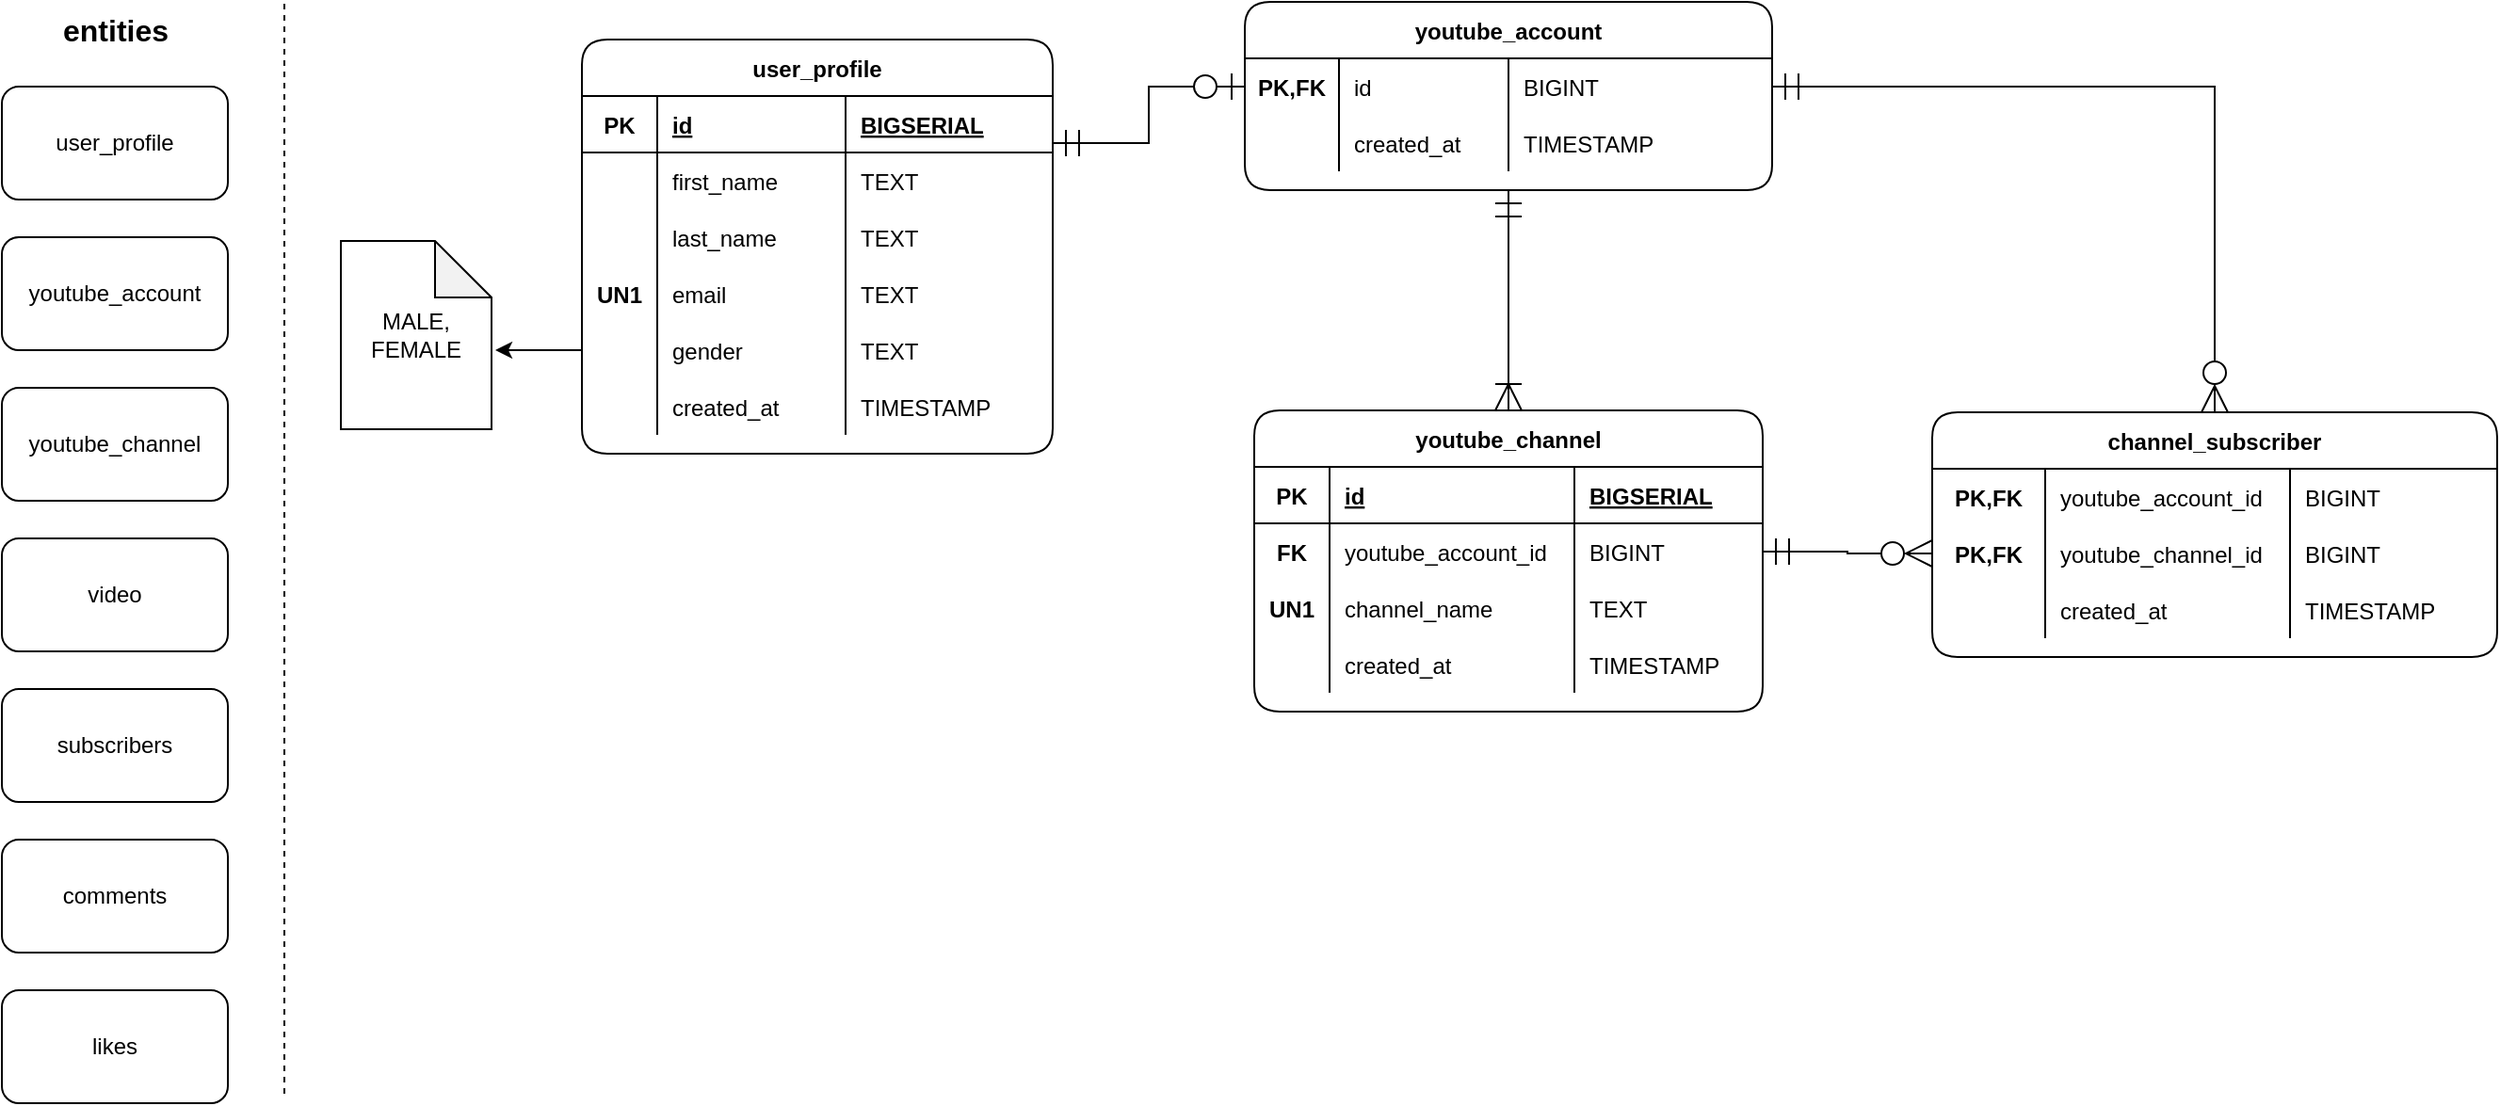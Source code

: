 <mxfile version="20.2.5" type="github">
  <diagram id="eFtW5oq1gpHwAF29WDRR" name="Page-1">
    <mxGraphModel dx="1169" dy="461" grid="1" gridSize="10" guides="1" tooltips="1" connect="1" arrows="1" fold="1" page="1" pageScale="1" pageWidth="1600" pageHeight="900" math="0" shadow="0">
      <root>
        <mxCell id="0" />
        <mxCell id="1" parent="0" />
        <mxCell id="JOb6aWaL7JN_0PUjgCRg-1" value="user_profile" style="rounded=1;whiteSpace=wrap;html=1;" parent="1" vertex="1">
          <mxGeometry x="90" y="125" width="120" height="60" as="geometry" />
        </mxCell>
        <mxCell id="JOb6aWaL7JN_0PUjgCRg-2" value="youtube_account" style="rounded=1;whiteSpace=wrap;html=1;" parent="1" vertex="1">
          <mxGeometry x="90" y="205" width="120" height="60" as="geometry" />
        </mxCell>
        <mxCell id="JOb6aWaL7JN_0PUjgCRg-3" value="video" style="rounded=1;whiteSpace=wrap;html=1;" parent="1" vertex="1">
          <mxGeometry x="90" y="365" width="120" height="60" as="geometry" />
        </mxCell>
        <mxCell id="JOb6aWaL7JN_0PUjgCRg-4" value="subscribers" style="rounded=1;whiteSpace=wrap;html=1;" parent="1" vertex="1">
          <mxGeometry x="90" y="445" width="120" height="60" as="geometry" />
        </mxCell>
        <mxCell id="JOb6aWaL7JN_0PUjgCRg-5" value="youtube_channel" style="rounded=1;whiteSpace=wrap;html=1;" parent="1" vertex="1">
          <mxGeometry x="90" y="285" width="120" height="60" as="geometry" />
        </mxCell>
        <mxCell id="JOb6aWaL7JN_0PUjgCRg-6" value="comments" style="rounded=1;whiteSpace=wrap;html=1;" parent="1" vertex="1">
          <mxGeometry x="90" y="525" width="120" height="60" as="geometry" />
        </mxCell>
        <mxCell id="JOb6aWaL7JN_0PUjgCRg-7" value="likes" style="rounded=1;whiteSpace=wrap;html=1;" parent="1" vertex="1">
          <mxGeometry x="90" y="605" width="120" height="60" as="geometry" />
        </mxCell>
        <mxCell id="Hj8FZ2WXCeCT6SRPrueF-60" style="edgeStyle=orthogonalEdgeStyle;rounded=0;orthogonalLoop=1;jettySize=auto;html=1;exitX=1;exitY=0.25;exitDx=0;exitDy=0;entryX=0;entryY=0.5;entryDx=0;entryDy=0;fontSize=16;endArrow=ERzeroToOne;endFill=0;endSize=12;startArrow=ERmandOne;startFill=0;startSize=12;" parent="1" source="YINjkbPmLHi7bDMA8t4P-1" target="Hj8FZ2WXCeCT6SRPrueF-20" edge="1">
          <mxGeometry relative="1" as="geometry" />
        </mxCell>
        <mxCell id="YINjkbPmLHi7bDMA8t4P-1" value="user_profile" style="shape=table;startSize=30;container=1;collapsible=1;childLayout=tableLayout;fixedRows=1;rowLines=0;fontStyle=1;align=center;resizeLast=1;rounded=1;swimlaneLine=1;" parent="1" vertex="1">
          <mxGeometry x="398" y="100" width="250" height="220" as="geometry" />
        </mxCell>
        <mxCell id="YINjkbPmLHi7bDMA8t4P-2" value="" style="shape=tableRow;horizontal=0;startSize=0;swimlaneHead=0;swimlaneBody=0;fillColor=none;collapsible=0;dropTarget=0;points=[[0,0.5],[1,0.5]];portConstraint=eastwest;top=0;left=0;right=0;bottom=1;" parent="YINjkbPmLHi7bDMA8t4P-1" vertex="1">
          <mxGeometry y="30" width="250" height="30" as="geometry" />
        </mxCell>
        <mxCell id="YINjkbPmLHi7bDMA8t4P-3" value="PK" style="shape=partialRectangle;connectable=0;fillColor=none;top=0;left=0;bottom=0;right=0;fontStyle=1;overflow=hidden;" parent="YINjkbPmLHi7bDMA8t4P-2" vertex="1">
          <mxGeometry width="40" height="30" as="geometry">
            <mxRectangle width="40" height="30" as="alternateBounds" />
          </mxGeometry>
        </mxCell>
        <mxCell id="YINjkbPmLHi7bDMA8t4P-4" value="id" style="shape=partialRectangle;connectable=0;fillColor=none;top=0;left=0;bottom=0;right=0;align=left;spacingLeft=6;fontStyle=5;overflow=hidden;" parent="YINjkbPmLHi7bDMA8t4P-2" vertex="1">
          <mxGeometry x="40" width="100" height="30" as="geometry">
            <mxRectangle width="100" height="30" as="alternateBounds" />
          </mxGeometry>
        </mxCell>
        <mxCell id="YINjkbPmLHi7bDMA8t4P-20" value="BIGSERIAL" style="shape=partialRectangle;connectable=0;fillColor=none;top=0;left=0;bottom=0;right=0;align=left;spacingLeft=6;fontStyle=5;overflow=hidden;" parent="YINjkbPmLHi7bDMA8t4P-2" vertex="1">
          <mxGeometry x="140" width="110" height="30" as="geometry">
            <mxRectangle width="110" height="30" as="alternateBounds" />
          </mxGeometry>
        </mxCell>
        <mxCell id="YINjkbPmLHi7bDMA8t4P-5" value="" style="shape=tableRow;horizontal=0;startSize=0;swimlaneHead=0;swimlaneBody=0;fillColor=none;collapsible=0;dropTarget=0;points=[[0,0.5],[1,0.5]];portConstraint=eastwest;top=0;left=0;right=0;bottom=0;" parent="YINjkbPmLHi7bDMA8t4P-1" vertex="1">
          <mxGeometry y="60" width="250" height="30" as="geometry" />
        </mxCell>
        <mxCell id="YINjkbPmLHi7bDMA8t4P-6" value="" style="shape=partialRectangle;connectable=0;fillColor=none;top=0;left=0;bottom=0;right=0;editable=1;overflow=hidden;" parent="YINjkbPmLHi7bDMA8t4P-5" vertex="1">
          <mxGeometry width="40" height="30" as="geometry">
            <mxRectangle width="40" height="30" as="alternateBounds" />
          </mxGeometry>
        </mxCell>
        <mxCell id="YINjkbPmLHi7bDMA8t4P-7" value="first_name" style="shape=partialRectangle;connectable=0;fillColor=none;top=0;left=0;bottom=0;right=0;align=left;spacingLeft=6;overflow=hidden;" parent="YINjkbPmLHi7bDMA8t4P-5" vertex="1">
          <mxGeometry x="40" width="100" height="30" as="geometry">
            <mxRectangle width="100" height="30" as="alternateBounds" />
          </mxGeometry>
        </mxCell>
        <mxCell id="YINjkbPmLHi7bDMA8t4P-21" value="TEXT" style="shape=partialRectangle;connectable=0;fillColor=none;top=0;left=0;bottom=0;right=0;align=left;spacingLeft=6;overflow=hidden;" parent="YINjkbPmLHi7bDMA8t4P-5" vertex="1">
          <mxGeometry x="140" width="110" height="30" as="geometry">
            <mxRectangle width="110" height="30" as="alternateBounds" />
          </mxGeometry>
        </mxCell>
        <mxCell id="YINjkbPmLHi7bDMA8t4P-8" value="" style="shape=tableRow;horizontal=0;startSize=0;swimlaneHead=0;swimlaneBody=0;fillColor=none;collapsible=0;dropTarget=0;points=[[0,0.5],[1,0.5]];portConstraint=eastwest;top=0;left=0;right=0;bottom=0;" parent="YINjkbPmLHi7bDMA8t4P-1" vertex="1">
          <mxGeometry y="90" width="250" height="30" as="geometry" />
        </mxCell>
        <mxCell id="YINjkbPmLHi7bDMA8t4P-9" value="" style="shape=partialRectangle;connectable=0;fillColor=none;top=0;left=0;bottom=0;right=0;editable=1;overflow=hidden;" parent="YINjkbPmLHi7bDMA8t4P-8" vertex="1">
          <mxGeometry width="40" height="30" as="geometry">
            <mxRectangle width="40" height="30" as="alternateBounds" />
          </mxGeometry>
        </mxCell>
        <mxCell id="YINjkbPmLHi7bDMA8t4P-10" value="last_name" style="shape=partialRectangle;connectable=0;fillColor=none;top=0;left=0;bottom=0;right=0;align=left;spacingLeft=6;overflow=hidden;" parent="YINjkbPmLHi7bDMA8t4P-8" vertex="1">
          <mxGeometry x="40" width="100" height="30" as="geometry">
            <mxRectangle width="100" height="30" as="alternateBounds" />
          </mxGeometry>
        </mxCell>
        <mxCell id="YINjkbPmLHi7bDMA8t4P-22" value="TEXT" style="shape=partialRectangle;connectable=0;fillColor=none;top=0;left=0;bottom=0;right=0;align=left;spacingLeft=6;overflow=hidden;" parent="YINjkbPmLHi7bDMA8t4P-8" vertex="1">
          <mxGeometry x="140" width="110" height="30" as="geometry">
            <mxRectangle width="110" height="30" as="alternateBounds" />
          </mxGeometry>
        </mxCell>
        <mxCell id="YINjkbPmLHi7bDMA8t4P-11" value="" style="shape=tableRow;horizontal=0;startSize=0;swimlaneHead=0;swimlaneBody=0;fillColor=none;collapsible=0;dropTarget=0;points=[[0,0.5],[1,0.5]];portConstraint=eastwest;top=0;left=0;right=0;bottom=0;" parent="YINjkbPmLHi7bDMA8t4P-1" vertex="1">
          <mxGeometry y="120" width="250" height="30" as="geometry" />
        </mxCell>
        <mxCell id="YINjkbPmLHi7bDMA8t4P-12" value="UN1" style="shape=partialRectangle;connectable=0;fillColor=none;top=0;left=0;bottom=0;right=0;editable=1;overflow=hidden;fontStyle=1" parent="YINjkbPmLHi7bDMA8t4P-11" vertex="1">
          <mxGeometry width="40" height="30" as="geometry">
            <mxRectangle width="40" height="30" as="alternateBounds" />
          </mxGeometry>
        </mxCell>
        <mxCell id="YINjkbPmLHi7bDMA8t4P-13" value="email" style="shape=partialRectangle;connectable=0;fillColor=none;top=0;left=0;bottom=0;right=0;align=left;spacingLeft=6;overflow=hidden;" parent="YINjkbPmLHi7bDMA8t4P-11" vertex="1">
          <mxGeometry x="40" width="100" height="30" as="geometry">
            <mxRectangle width="100" height="30" as="alternateBounds" />
          </mxGeometry>
        </mxCell>
        <mxCell id="YINjkbPmLHi7bDMA8t4P-23" value="TEXT" style="shape=partialRectangle;connectable=0;fillColor=none;top=0;left=0;bottom=0;right=0;align=left;spacingLeft=6;overflow=hidden;" parent="YINjkbPmLHi7bDMA8t4P-11" vertex="1">
          <mxGeometry x="140" width="110" height="30" as="geometry">
            <mxRectangle width="110" height="30" as="alternateBounds" />
          </mxGeometry>
        </mxCell>
        <mxCell id="YINjkbPmLHi7bDMA8t4P-14" style="shape=tableRow;horizontal=0;startSize=0;swimlaneHead=0;swimlaneBody=0;fillColor=none;collapsible=0;dropTarget=0;points=[[0,0.5],[1,0.5]];portConstraint=eastwest;top=0;left=0;right=0;bottom=0;" parent="YINjkbPmLHi7bDMA8t4P-1" vertex="1">
          <mxGeometry y="150" width="250" height="30" as="geometry" />
        </mxCell>
        <mxCell id="YINjkbPmLHi7bDMA8t4P-15" style="shape=partialRectangle;connectable=0;fillColor=none;top=0;left=0;bottom=0;right=0;editable=1;overflow=hidden;" parent="YINjkbPmLHi7bDMA8t4P-14" vertex="1">
          <mxGeometry width="40" height="30" as="geometry">
            <mxRectangle width="40" height="30" as="alternateBounds" />
          </mxGeometry>
        </mxCell>
        <mxCell id="YINjkbPmLHi7bDMA8t4P-16" value="gender" style="shape=partialRectangle;connectable=0;fillColor=none;top=0;left=0;bottom=0;right=0;align=left;spacingLeft=6;overflow=hidden;" parent="YINjkbPmLHi7bDMA8t4P-14" vertex="1">
          <mxGeometry x="40" width="100" height="30" as="geometry">
            <mxRectangle width="100" height="30" as="alternateBounds" />
          </mxGeometry>
        </mxCell>
        <mxCell id="YINjkbPmLHi7bDMA8t4P-24" value="TEXT" style="shape=partialRectangle;connectable=0;fillColor=none;top=0;left=0;bottom=0;right=0;align=left;spacingLeft=6;overflow=hidden;" parent="YINjkbPmLHi7bDMA8t4P-14" vertex="1">
          <mxGeometry x="140" width="110" height="30" as="geometry">
            <mxRectangle width="110" height="30" as="alternateBounds" />
          </mxGeometry>
        </mxCell>
        <mxCell id="YINjkbPmLHi7bDMA8t4P-17" style="shape=tableRow;horizontal=0;startSize=0;swimlaneHead=0;swimlaneBody=0;fillColor=none;collapsible=0;dropTarget=0;points=[[0,0.5],[1,0.5]];portConstraint=eastwest;top=0;left=0;right=0;bottom=0;" parent="YINjkbPmLHi7bDMA8t4P-1" vertex="1">
          <mxGeometry y="180" width="250" height="30" as="geometry" />
        </mxCell>
        <mxCell id="YINjkbPmLHi7bDMA8t4P-18" style="shape=partialRectangle;connectable=0;fillColor=none;top=0;left=0;bottom=0;right=0;editable=1;overflow=hidden;" parent="YINjkbPmLHi7bDMA8t4P-17" vertex="1">
          <mxGeometry width="40" height="30" as="geometry">
            <mxRectangle width="40" height="30" as="alternateBounds" />
          </mxGeometry>
        </mxCell>
        <mxCell id="YINjkbPmLHi7bDMA8t4P-19" value="created_at" style="shape=partialRectangle;connectable=0;fillColor=none;top=0;left=0;bottom=0;right=0;align=left;spacingLeft=6;overflow=hidden;" parent="YINjkbPmLHi7bDMA8t4P-17" vertex="1">
          <mxGeometry x="40" width="100" height="30" as="geometry">
            <mxRectangle width="100" height="30" as="alternateBounds" />
          </mxGeometry>
        </mxCell>
        <mxCell id="YINjkbPmLHi7bDMA8t4P-25" value="TIMESTAMP" style="shape=partialRectangle;connectable=0;fillColor=none;top=0;left=0;bottom=0;right=0;align=left;spacingLeft=6;overflow=hidden;" parent="YINjkbPmLHi7bDMA8t4P-17" vertex="1">
          <mxGeometry x="140" width="110" height="30" as="geometry">
            <mxRectangle width="110" height="30" as="alternateBounds" />
          </mxGeometry>
        </mxCell>
        <mxCell id="YINjkbPmLHi7bDMA8t4P-26" value="&lt;div&gt;MALE,&lt;/div&gt;&lt;div&gt;FEMALE&lt;br&gt;&lt;/div&gt;" style="shape=note;whiteSpace=wrap;html=1;backgroundOutline=1;darkOpacity=0.05;rounded=1;" parent="1" vertex="1">
          <mxGeometry x="270" y="207" width="80" height="100" as="geometry" />
        </mxCell>
        <mxCell id="YINjkbPmLHi7bDMA8t4P-27" value="" style="endArrow=classic;html=1;rounded=0;entryX=1.025;entryY=0.58;entryDx=0;entryDy=0;entryPerimeter=0;" parent="1" source="YINjkbPmLHi7bDMA8t4P-14" target="YINjkbPmLHi7bDMA8t4P-26" edge="1">
          <mxGeometry width="50" height="50" relative="1" as="geometry">
            <mxPoint x="350" y="320" as="sourcePoint" />
            <mxPoint x="400" y="270" as="targetPoint" />
          </mxGeometry>
        </mxCell>
        <mxCell id="YINjkbPmLHi7bDMA8t4P-28" value="" style="endArrow=none;dashed=1;html=1;rounded=0;" parent="1" edge="1">
          <mxGeometry width="50" height="50" relative="1" as="geometry">
            <mxPoint x="240" y="660" as="sourcePoint" />
            <mxPoint x="240" y="80" as="targetPoint" />
          </mxGeometry>
        </mxCell>
        <mxCell id="Hj8FZ2WXCeCT6SRPrueF-1" value="&lt;div style=&quot;font-size: 16px;&quot;&gt;entities&lt;/div&gt;" style="text;html=1;align=center;verticalAlign=middle;resizable=0;points=[];autosize=1;strokeColor=none;fillColor=none;fontSize=16;fontStyle=1" parent="1" vertex="1">
          <mxGeometry x="110" y="80" width="80" height="30" as="geometry" />
        </mxCell>
        <mxCell id="6Z4noTkMlqAVgOsUJ6EN-1" style="edgeStyle=orthogonalEdgeStyle;rounded=0;orthogonalLoop=1;jettySize=auto;html=1;exitX=0.5;exitY=1;exitDx=0;exitDy=0;entryX=0.5;entryY=0;entryDx=0;entryDy=0;endArrow=ERoneToMany;endFill=0;startArrow=ERmandOne;startFill=0;endSize=12;startSize=12;" edge="1" parent="1" source="Hj8FZ2WXCeCT6SRPrueF-15" target="Hj8FZ2WXCeCT6SRPrueF-40">
          <mxGeometry relative="1" as="geometry" />
        </mxCell>
        <mxCell id="Hj8FZ2WXCeCT6SRPrueF-15" value="youtube_account" style="shape=table;startSize=30;container=1;collapsible=1;childLayout=tableLayout;fixedRows=1;rowLines=0;fontStyle=1;align=center;resizeLast=1;rounded=1;swimlaneLine=1;" parent="1" vertex="1">
          <mxGeometry x="750" y="80" width="280" height="100" as="geometry" />
        </mxCell>
        <mxCell id="Hj8FZ2WXCeCT6SRPrueF-20" value="" style="shape=tableRow;horizontal=0;startSize=0;swimlaneHead=0;swimlaneBody=0;fillColor=none;collapsible=0;dropTarget=0;points=[[0,0.5],[1,0.5]];portConstraint=eastwest;top=0;left=0;right=0;bottom=0;" parent="Hj8FZ2WXCeCT6SRPrueF-15" vertex="1">
          <mxGeometry y="30" width="280" height="30" as="geometry" />
        </mxCell>
        <mxCell id="Hj8FZ2WXCeCT6SRPrueF-21" value="PK,FK" style="shape=partialRectangle;connectable=0;fillColor=none;top=0;left=0;bottom=0;right=0;editable=1;overflow=hidden;fontStyle=1" parent="Hj8FZ2WXCeCT6SRPrueF-20" vertex="1">
          <mxGeometry width="50" height="30" as="geometry">
            <mxRectangle width="50" height="30" as="alternateBounds" />
          </mxGeometry>
        </mxCell>
        <mxCell id="Hj8FZ2WXCeCT6SRPrueF-22" value="id" style="shape=partialRectangle;connectable=0;fillColor=none;top=0;left=0;bottom=0;right=0;align=left;spacingLeft=6;overflow=hidden;" parent="Hj8FZ2WXCeCT6SRPrueF-20" vertex="1">
          <mxGeometry x="50" width="90" height="30" as="geometry">
            <mxRectangle width="90" height="30" as="alternateBounds" />
          </mxGeometry>
        </mxCell>
        <mxCell id="Hj8FZ2WXCeCT6SRPrueF-23" value="BIGINT" style="shape=partialRectangle;connectable=0;fillColor=none;top=0;left=0;bottom=0;right=0;align=left;spacingLeft=6;overflow=hidden;" parent="Hj8FZ2WXCeCT6SRPrueF-20" vertex="1">
          <mxGeometry x="140" width="140" height="30" as="geometry">
            <mxRectangle width="140" height="30" as="alternateBounds" />
          </mxGeometry>
        </mxCell>
        <mxCell id="Hj8FZ2WXCeCT6SRPrueF-24" value="" style="shape=tableRow;horizontal=0;startSize=0;swimlaneHead=0;swimlaneBody=0;fillColor=none;collapsible=0;dropTarget=0;points=[[0,0.5],[1,0.5]];portConstraint=eastwest;top=0;left=0;right=0;bottom=0;" parent="Hj8FZ2WXCeCT6SRPrueF-15" vertex="1">
          <mxGeometry y="60" width="280" height="30" as="geometry" />
        </mxCell>
        <mxCell id="Hj8FZ2WXCeCT6SRPrueF-25" value="" style="shape=partialRectangle;connectable=0;fillColor=none;top=0;left=0;bottom=0;right=0;editable=1;overflow=hidden;" parent="Hj8FZ2WXCeCT6SRPrueF-24" vertex="1">
          <mxGeometry width="50" height="30" as="geometry">
            <mxRectangle width="50" height="30" as="alternateBounds" />
          </mxGeometry>
        </mxCell>
        <mxCell id="Hj8FZ2WXCeCT6SRPrueF-26" value="created_at    " style="shape=partialRectangle;connectable=0;fillColor=none;top=0;left=0;bottom=0;right=0;align=left;spacingLeft=6;overflow=hidden;" parent="Hj8FZ2WXCeCT6SRPrueF-24" vertex="1">
          <mxGeometry x="50" width="90" height="30" as="geometry">
            <mxRectangle width="90" height="30" as="alternateBounds" />
          </mxGeometry>
        </mxCell>
        <mxCell id="Hj8FZ2WXCeCT6SRPrueF-27" value="TIMESTAMP" style="shape=partialRectangle;connectable=0;fillColor=none;top=0;left=0;bottom=0;right=0;align=left;spacingLeft=6;overflow=hidden;" parent="Hj8FZ2WXCeCT6SRPrueF-24" vertex="1">
          <mxGeometry x="140" width="140" height="30" as="geometry">
            <mxRectangle width="140" height="30" as="alternateBounds" />
          </mxGeometry>
        </mxCell>
        <mxCell id="Hj8FZ2WXCeCT6SRPrueF-40" value="youtube_channel" style="shape=table;startSize=30;container=1;collapsible=1;childLayout=tableLayout;fixedRows=1;rowLines=0;fontStyle=1;align=center;resizeLast=1;rounded=1;swimlaneLine=1;" parent="1" vertex="1">
          <mxGeometry x="755" y="297" width="270" height="160" as="geometry" />
        </mxCell>
        <mxCell id="Hj8FZ2WXCeCT6SRPrueF-41" value="" style="shape=tableRow;horizontal=0;startSize=0;swimlaneHead=0;swimlaneBody=0;fillColor=none;collapsible=0;dropTarget=0;points=[[0,0.5],[1,0.5]];portConstraint=eastwest;top=0;left=0;right=0;bottom=1;" parent="Hj8FZ2WXCeCT6SRPrueF-40" vertex="1">
          <mxGeometry y="30" width="270" height="30" as="geometry" />
        </mxCell>
        <mxCell id="Hj8FZ2WXCeCT6SRPrueF-42" value="PK" style="shape=partialRectangle;connectable=0;fillColor=none;top=0;left=0;bottom=0;right=0;fontStyle=1;overflow=hidden;" parent="Hj8FZ2WXCeCT6SRPrueF-41" vertex="1">
          <mxGeometry width="40" height="30" as="geometry">
            <mxRectangle width="40" height="30" as="alternateBounds" />
          </mxGeometry>
        </mxCell>
        <mxCell id="Hj8FZ2WXCeCT6SRPrueF-43" value="id" style="shape=partialRectangle;connectable=0;fillColor=none;top=0;left=0;bottom=0;right=0;align=left;spacingLeft=6;fontStyle=5;overflow=hidden;" parent="Hj8FZ2WXCeCT6SRPrueF-41" vertex="1">
          <mxGeometry x="40" width="130" height="30" as="geometry">
            <mxRectangle width="130" height="30" as="alternateBounds" />
          </mxGeometry>
        </mxCell>
        <mxCell id="Hj8FZ2WXCeCT6SRPrueF-44" value="BIGSERIAL" style="shape=partialRectangle;connectable=0;fillColor=none;top=0;left=0;bottom=0;right=0;align=left;spacingLeft=6;fontStyle=5;overflow=hidden;" parent="Hj8FZ2WXCeCT6SRPrueF-41" vertex="1">
          <mxGeometry x="170" width="100" height="30" as="geometry">
            <mxRectangle width="100" height="30" as="alternateBounds" />
          </mxGeometry>
        </mxCell>
        <mxCell id="Hj8FZ2WXCeCT6SRPrueF-45" value="" style="shape=tableRow;horizontal=0;startSize=0;swimlaneHead=0;swimlaneBody=0;fillColor=none;collapsible=0;dropTarget=0;points=[[0,0.5],[1,0.5]];portConstraint=eastwest;top=0;left=0;right=0;bottom=0;" parent="Hj8FZ2WXCeCT6SRPrueF-40" vertex="1">
          <mxGeometry y="60" width="270" height="30" as="geometry" />
        </mxCell>
        <mxCell id="Hj8FZ2WXCeCT6SRPrueF-46" value="FK" style="shape=partialRectangle;connectable=0;fillColor=none;top=0;left=0;bottom=0;right=0;editable=1;overflow=hidden;fontStyle=1" parent="Hj8FZ2WXCeCT6SRPrueF-45" vertex="1">
          <mxGeometry width="40" height="30" as="geometry">
            <mxRectangle width="40" height="30" as="alternateBounds" />
          </mxGeometry>
        </mxCell>
        <mxCell id="Hj8FZ2WXCeCT6SRPrueF-47" value="youtube_account_id" style="shape=partialRectangle;connectable=0;fillColor=none;top=0;left=0;bottom=0;right=0;align=left;spacingLeft=6;overflow=hidden;" parent="Hj8FZ2WXCeCT6SRPrueF-45" vertex="1">
          <mxGeometry x="40" width="130" height="30" as="geometry">
            <mxRectangle width="130" height="30" as="alternateBounds" />
          </mxGeometry>
        </mxCell>
        <mxCell id="Hj8FZ2WXCeCT6SRPrueF-48" value="BIGINT" style="shape=partialRectangle;connectable=0;fillColor=none;top=0;left=0;bottom=0;right=0;align=left;spacingLeft=6;overflow=hidden;" parent="Hj8FZ2WXCeCT6SRPrueF-45" vertex="1">
          <mxGeometry x="170" width="100" height="30" as="geometry">
            <mxRectangle width="100" height="30" as="alternateBounds" />
          </mxGeometry>
        </mxCell>
        <mxCell id="Hj8FZ2WXCeCT6SRPrueF-49" value="" style="shape=tableRow;horizontal=0;startSize=0;swimlaneHead=0;swimlaneBody=0;fillColor=none;collapsible=0;dropTarget=0;points=[[0,0.5],[1,0.5]];portConstraint=eastwest;top=0;left=0;right=0;bottom=0;" parent="Hj8FZ2WXCeCT6SRPrueF-40" vertex="1">
          <mxGeometry y="90" width="270" height="30" as="geometry" />
        </mxCell>
        <mxCell id="Hj8FZ2WXCeCT6SRPrueF-50" value="UN1" style="shape=partialRectangle;connectable=0;fillColor=none;top=0;left=0;bottom=0;right=0;editable=1;overflow=hidden;fontStyle=1" parent="Hj8FZ2WXCeCT6SRPrueF-49" vertex="1">
          <mxGeometry width="40" height="30" as="geometry">
            <mxRectangle width="40" height="30" as="alternateBounds" />
          </mxGeometry>
        </mxCell>
        <mxCell id="Hj8FZ2WXCeCT6SRPrueF-51" value="channel_name" style="shape=partialRectangle;connectable=0;fillColor=none;top=0;left=0;bottom=0;right=0;align=left;spacingLeft=6;overflow=hidden;" parent="Hj8FZ2WXCeCT6SRPrueF-49" vertex="1">
          <mxGeometry x="40" width="130" height="30" as="geometry">
            <mxRectangle width="130" height="30" as="alternateBounds" />
          </mxGeometry>
        </mxCell>
        <mxCell id="Hj8FZ2WXCeCT6SRPrueF-52" value="TEXT" style="shape=partialRectangle;connectable=0;fillColor=none;top=0;left=0;bottom=0;right=0;align=left;spacingLeft=6;overflow=hidden;" parent="Hj8FZ2WXCeCT6SRPrueF-49" vertex="1">
          <mxGeometry x="170" width="100" height="30" as="geometry">
            <mxRectangle width="100" height="30" as="alternateBounds" />
          </mxGeometry>
        </mxCell>
        <mxCell id="Hj8FZ2WXCeCT6SRPrueF-54" style="shape=tableRow;horizontal=0;startSize=0;swimlaneHead=0;swimlaneBody=0;fillColor=none;collapsible=0;dropTarget=0;points=[[0,0.5],[1,0.5]];portConstraint=eastwest;top=0;left=0;right=0;bottom=0;" parent="Hj8FZ2WXCeCT6SRPrueF-40" vertex="1">
          <mxGeometry y="120" width="270" height="30" as="geometry" />
        </mxCell>
        <mxCell id="Hj8FZ2WXCeCT6SRPrueF-55" style="shape=partialRectangle;connectable=0;fillColor=none;top=0;left=0;bottom=0;right=0;editable=1;overflow=hidden;" parent="Hj8FZ2WXCeCT6SRPrueF-54" vertex="1">
          <mxGeometry width="40" height="30" as="geometry">
            <mxRectangle width="40" height="30" as="alternateBounds" />
          </mxGeometry>
        </mxCell>
        <mxCell id="Hj8FZ2WXCeCT6SRPrueF-56" value="created_at" style="shape=partialRectangle;connectable=0;fillColor=none;top=0;left=0;bottom=0;right=0;align=left;spacingLeft=6;overflow=hidden;" parent="Hj8FZ2WXCeCT6SRPrueF-54" vertex="1">
          <mxGeometry x="40" width="130" height="30" as="geometry">
            <mxRectangle width="130" height="30" as="alternateBounds" />
          </mxGeometry>
        </mxCell>
        <mxCell id="Hj8FZ2WXCeCT6SRPrueF-57" value="TIMESTAMP" style="shape=partialRectangle;connectable=0;fillColor=none;top=0;left=0;bottom=0;right=0;align=left;spacingLeft=6;overflow=hidden;" parent="Hj8FZ2WXCeCT6SRPrueF-54" vertex="1">
          <mxGeometry x="170" width="100" height="30" as="geometry">
            <mxRectangle width="100" height="30" as="alternateBounds" />
          </mxGeometry>
        </mxCell>
        <mxCell id="6Z4noTkMlqAVgOsUJ6EN-2" value="channel_subscriber" style="shape=table;startSize=30;container=1;collapsible=1;childLayout=tableLayout;fixedRows=1;rowLines=0;fontStyle=1;align=center;resizeLast=1;rounded=1;swimlaneLine=1;" vertex="1" parent="1">
          <mxGeometry x="1115" y="298" width="300" height="130" as="geometry" />
        </mxCell>
        <mxCell id="6Z4noTkMlqAVgOsUJ6EN-7" value="" style="shape=tableRow;horizontal=0;startSize=0;swimlaneHead=0;swimlaneBody=0;fillColor=none;collapsible=0;dropTarget=0;points=[[0,0.5],[1,0.5]];portConstraint=eastwest;top=0;left=0;right=0;bottom=0;" vertex="1" parent="6Z4noTkMlqAVgOsUJ6EN-2">
          <mxGeometry y="30" width="300" height="30" as="geometry" />
        </mxCell>
        <mxCell id="6Z4noTkMlqAVgOsUJ6EN-8" value="PK,FK" style="shape=partialRectangle;connectable=0;fillColor=none;top=0;left=0;bottom=0;right=0;editable=1;overflow=hidden;fontStyle=1" vertex="1" parent="6Z4noTkMlqAVgOsUJ6EN-7">
          <mxGeometry width="60" height="30" as="geometry">
            <mxRectangle width="60" height="30" as="alternateBounds" />
          </mxGeometry>
        </mxCell>
        <mxCell id="6Z4noTkMlqAVgOsUJ6EN-9" value="youtube_account_id" style="shape=partialRectangle;connectable=0;fillColor=none;top=0;left=0;bottom=0;right=0;align=left;spacingLeft=6;overflow=hidden;" vertex="1" parent="6Z4noTkMlqAVgOsUJ6EN-7">
          <mxGeometry x="60" width="130" height="30" as="geometry">
            <mxRectangle width="130" height="30" as="alternateBounds" />
          </mxGeometry>
        </mxCell>
        <mxCell id="6Z4noTkMlqAVgOsUJ6EN-10" value="BIGINT" style="shape=partialRectangle;connectable=0;fillColor=none;top=0;left=0;bottom=0;right=0;align=left;spacingLeft=6;overflow=hidden;" vertex="1" parent="6Z4noTkMlqAVgOsUJ6EN-7">
          <mxGeometry x="190" width="110" height="30" as="geometry">
            <mxRectangle width="110" height="30" as="alternateBounds" />
          </mxGeometry>
        </mxCell>
        <mxCell id="6Z4noTkMlqAVgOsUJ6EN-11" value="" style="shape=tableRow;horizontal=0;startSize=0;swimlaneHead=0;swimlaneBody=0;fillColor=none;collapsible=0;dropTarget=0;points=[[0,0.5],[1,0.5]];portConstraint=eastwest;top=0;left=0;right=0;bottom=0;" vertex="1" parent="6Z4noTkMlqAVgOsUJ6EN-2">
          <mxGeometry y="60" width="300" height="30" as="geometry" />
        </mxCell>
        <mxCell id="6Z4noTkMlqAVgOsUJ6EN-12" value="PK,FK" style="shape=partialRectangle;connectable=0;fillColor=none;top=0;left=0;bottom=0;right=0;editable=1;overflow=hidden;fontStyle=1" vertex="1" parent="6Z4noTkMlqAVgOsUJ6EN-11">
          <mxGeometry width="60" height="30" as="geometry">
            <mxRectangle width="60" height="30" as="alternateBounds" />
          </mxGeometry>
        </mxCell>
        <mxCell id="6Z4noTkMlqAVgOsUJ6EN-13" value="youtube_channel_id" style="shape=partialRectangle;connectable=0;fillColor=none;top=0;left=0;bottom=0;right=0;align=left;spacingLeft=6;overflow=hidden;" vertex="1" parent="6Z4noTkMlqAVgOsUJ6EN-11">
          <mxGeometry x="60" width="130" height="30" as="geometry">
            <mxRectangle width="130" height="30" as="alternateBounds" />
          </mxGeometry>
        </mxCell>
        <mxCell id="6Z4noTkMlqAVgOsUJ6EN-14" value="BIGINT" style="shape=partialRectangle;connectable=0;fillColor=none;top=0;left=0;bottom=0;right=0;align=left;spacingLeft=6;overflow=hidden;" vertex="1" parent="6Z4noTkMlqAVgOsUJ6EN-11">
          <mxGeometry x="190" width="110" height="30" as="geometry">
            <mxRectangle width="110" height="30" as="alternateBounds" />
          </mxGeometry>
        </mxCell>
        <mxCell id="6Z4noTkMlqAVgOsUJ6EN-15" style="shape=tableRow;horizontal=0;startSize=0;swimlaneHead=0;swimlaneBody=0;fillColor=none;collapsible=0;dropTarget=0;points=[[0,0.5],[1,0.5]];portConstraint=eastwest;top=0;left=0;right=0;bottom=0;" vertex="1" parent="6Z4noTkMlqAVgOsUJ6EN-2">
          <mxGeometry y="90" width="300" height="30" as="geometry" />
        </mxCell>
        <mxCell id="6Z4noTkMlqAVgOsUJ6EN-16" style="shape=partialRectangle;connectable=0;fillColor=none;top=0;left=0;bottom=0;right=0;editable=1;overflow=hidden;" vertex="1" parent="6Z4noTkMlqAVgOsUJ6EN-15">
          <mxGeometry width="60" height="30" as="geometry">
            <mxRectangle width="60" height="30" as="alternateBounds" />
          </mxGeometry>
        </mxCell>
        <mxCell id="6Z4noTkMlqAVgOsUJ6EN-17" value="created_at" style="shape=partialRectangle;connectable=0;fillColor=none;top=0;left=0;bottom=0;right=0;align=left;spacingLeft=6;overflow=hidden;" vertex="1" parent="6Z4noTkMlqAVgOsUJ6EN-15">
          <mxGeometry x="60" width="130" height="30" as="geometry">
            <mxRectangle width="130" height="30" as="alternateBounds" />
          </mxGeometry>
        </mxCell>
        <mxCell id="6Z4noTkMlqAVgOsUJ6EN-18" value="TIMESTAMP" style="shape=partialRectangle;connectable=0;fillColor=none;top=0;left=0;bottom=0;right=0;align=left;spacingLeft=6;overflow=hidden;" vertex="1" parent="6Z4noTkMlqAVgOsUJ6EN-15">
          <mxGeometry x="190" width="110" height="30" as="geometry">
            <mxRectangle width="110" height="30" as="alternateBounds" />
          </mxGeometry>
        </mxCell>
        <mxCell id="6Z4noTkMlqAVgOsUJ6EN-19" style="edgeStyle=orthogonalEdgeStyle;rounded=0;orthogonalLoop=1;jettySize=auto;html=1;exitX=1;exitY=0.5;exitDx=0;exitDy=0;entryX=0;entryY=0.5;entryDx=0;entryDy=0;startArrow=ERmandOne;startFill=0;endArrow=ERzeroToMany;endFill=0;startSize=12;endSize=12;" edge="1" parent="1" source="Hj8FZ2WXCeCT6SRPrueF-45" target="6Z4noTkMlqAVgOsUJ6EN-11">
          <mxGeometry relative="1" as="geometry" />
        </mxCell>
        <mxCell id="6Z4noTkMlqAVgOsUJ6EN-20" style="edgeStyle=orthogonalEdgeStyle;rounded=0;orthogonalLoop=1;jettySize=auto;html=1;exitX=1;exitY=0.5;exitDx=0;exitDy=0;entryX=0.5;entryY=0;entryDx=0;entryDy=0;startArrow=ERmandOne;startFill=0;endArrow=ERzeroToMany;endFill=0;startSize=12;endSize=12;" edge="1" parent="1" source="Hj8FZ2WXCeCT6SRPrueF-20" target="6Z4noTkMlqAVgOsUJ6EN-2">
          <mxGeometry relative="1" as="geometry" />
        </mxCell>
      </root>
    </mxGraphModel>
  </diagram>
</mxfile>
